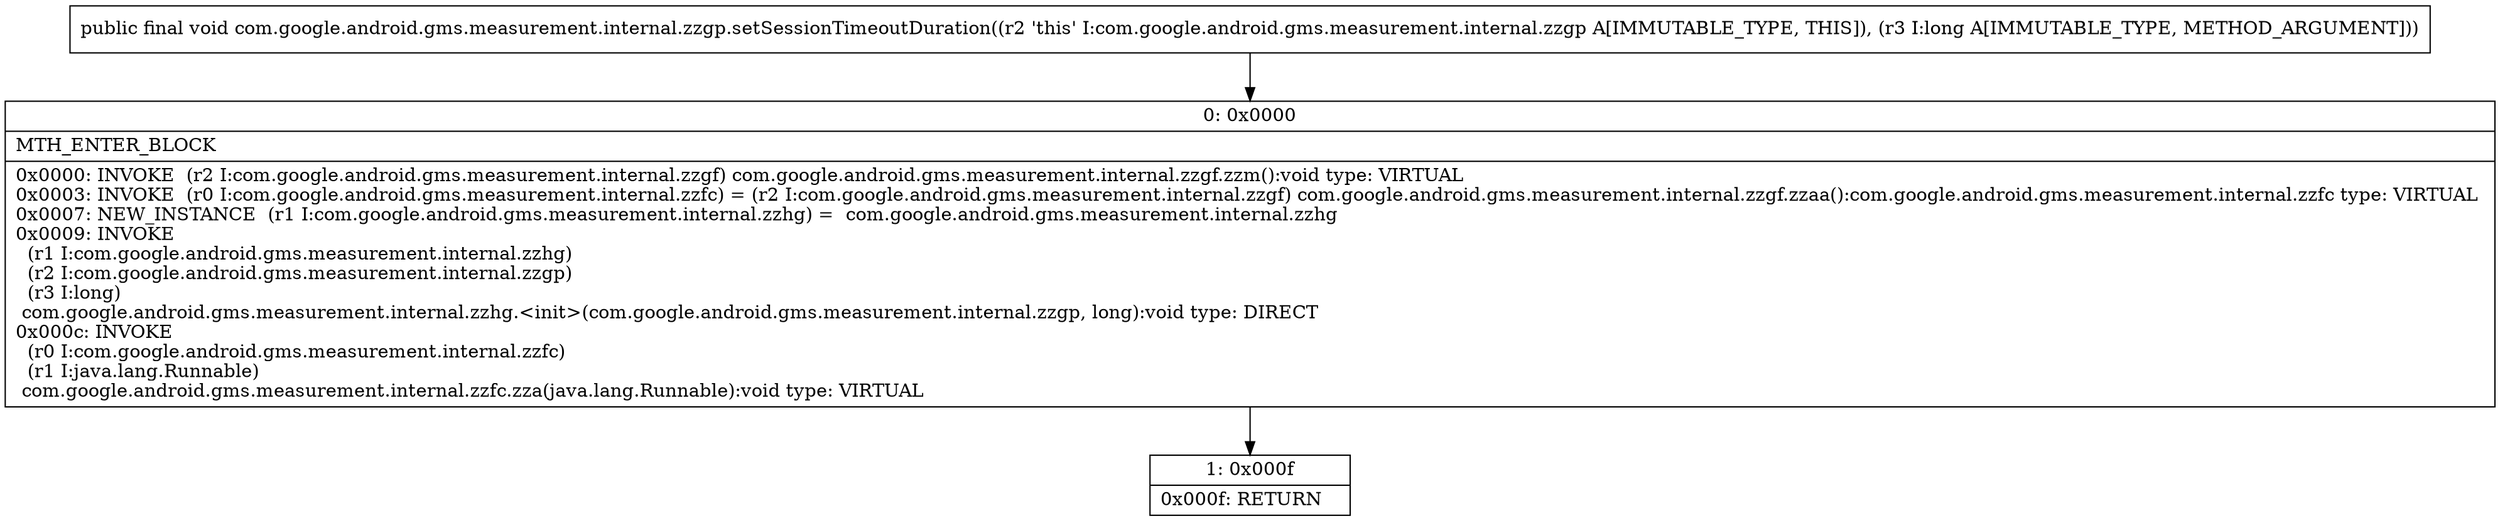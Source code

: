 digraph "CFG forcom.google.android.gms.measurement.internal.zzgp.setSessionTimeoutDuration(J)V" {
Node_0 [shape=record,label="{0\:\ 0x0000|MTH_ENTER_BLOCK\l|0x0000: INVOKE  (r2 I:com.google.android.gms.measurement.internal.zzgf) com.google.android.gms.measurement.internal.zzgf.zzm():void type: VIRTUAL \l0x0003: INVOKE  (r0 I:com.google.android.gms.measurement.internal.zzfc) = (r2 I:com.google.android.gms.measurement.internal.zzgf) com.google.android.gms.measurement.internal.zzgf.zzaa():com.google.android.gms.measurement.internal.zzfc type: VIRTUAL \l0x0007: NEW_INSTANCE  (r1 I:com.google.android.gms.measurement.internal.zzhg) =  com.google.android.gms.measurement.internal.zzhg \l0x0009: INVOKE  \l  (r1 I:com.google.android.gms.measurement.internal.zzhg)\l  (r2 I:com.google.android.gms.measurement.internal.zzgp)\l  (r3 I:long)\l com.google.android.gms.measurement.internal.zzhg.\<init\>(com.google.android.gms.measurement.internal.zzgp, long):void type: DIRECT \l0x000c: INVOKE  \l  (r0 I:com.google.android.gms.measurement.internal.zzfc)\l  (r1 I:java.lang.Runnable)\l com.google.android.gms.measurement.internal.zzfc.zza(java.lang.Runnable):void type: VIRTUAL \l}"];
Node_1 [shape=record,label="{1\:\ 0x000f|0x000f: RETURN   \l}"];
MethodNode[shape=record,label="{public final void com.google.android.gms.measurement.internal.zzgp.setSessionTimeoutDuration((r2 'this' I:com.google.android.gms.measurement.internal.zzgp A[IMMUTABLE_TYPE, THIS]), (r3 I:long A[IMMUTABLE_TYPE, METHOD_ARGUMENT])) }"];
MethodNode -> Node_0;
Node_0 -> Node_1;
}

